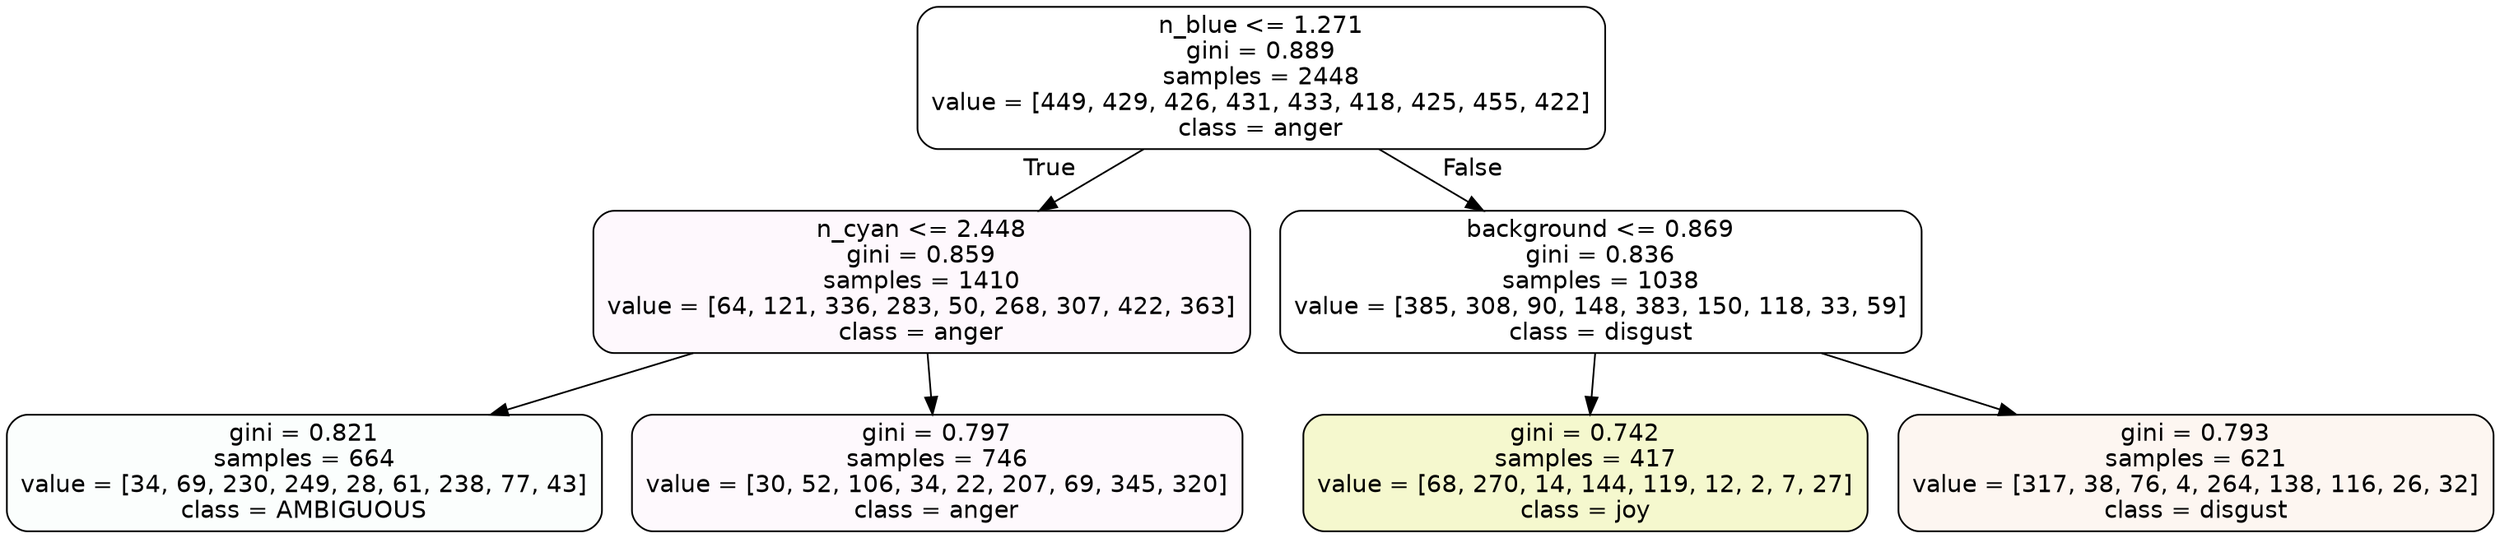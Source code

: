 digraph Tree {
node [shape=box, style="filled, rounded", color="black", fontname=helvetica] ;
edge [fontname=helvetica] ;
0 [label="n_blue <= 1.271\ngini = 0.889\nsamples = 2448\nvalue = [449, 429, 426, 431, 433, 418, 425, 455, 422]\nclass = anger", fillcolor="#e539d700"] ;
1 [label="n_cyan <= 2.448\ngini = 0.859\nsamples = 1410\nvalue = [64, 121, 336, 283, 50, 268, 307, 422, 363]\nclass = anger", fillcolor="#e539d708"] ;
0 -> 1 [labeldistance=2.5, labelangle=45, headlabel="True"] ;
2 [label="gini = 0.821\nsamples = 664\nvalue = [34, 69, 230, 249, 28, 61, 238, 77, 43]\nclass = AMBIGUOUS", fillcolor="#39e58104"] ;
1 -> 2 ;
3 [label="gini = 0.797\nsamples = 746\nvalue = [30, 52, 106, 34, 22, 207, 69, 345, 320]\nclass = anger", fillcolor="#e539d707"] ;
1 -> 3 ;
4 [label="background <= 0.869\ngini = 0.836\nsamples = 1038\nvalue = [385, 308, 90, 148, 383, 150, 118, 33, 59]\nclass = disgust", fillcolor="#e5813900"] ;
0 -> 4 [labeldistance=2.5, labelangle=-45, headlabel="False"] ;
5 [label="gini = 0.742\nsamples = 417\nvalue = [68, 270, 14, 144, 119, 12, 2, 7, 27]\nclass = joy", fillcolor="#d7e5393e"] ;
4 -> 5 ;
6 [label="gini = 0.793\nsamples = 621\nvalue = [317, 38, 76, 4, 264, 138, 116, 26, 32]\nclass = disgust", fillcolor="#e5813912"] ;
4 -> 6 ;
}